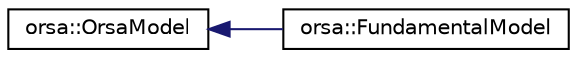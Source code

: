 digraph "Graphical Class Hierarchy"
{
  edge [fontname="Helvetica",fontsize="10",labelfontname="Helvetica",labelfontsize="10"];
  node [fontname="Helvetica",fontsize="10",shape=record];
  rankdir="LR";
  Node1 [label="orsa::OrsaModel",height=0.2,width=0.4,color="black", fillcolor="white", style="filled",URL="$classorsa_1_1OrsaModel.html",tooltip="Generic class for model estimation with ORSA algorithm. "];
  Node1 -> Node2 [dir="back",color="midnightblue",fontsize="10",style="solid",fontname="Helvetica"];
  Node2 [label="orsa::FundamentalModel",height=0.2,width=0.4,color="black", fillcolor="white", style="filled",URL="$classorsa_1_1FundamentalModel.html",tooltip="Fundamental 7-point model, used for robust estimation. "];
}
